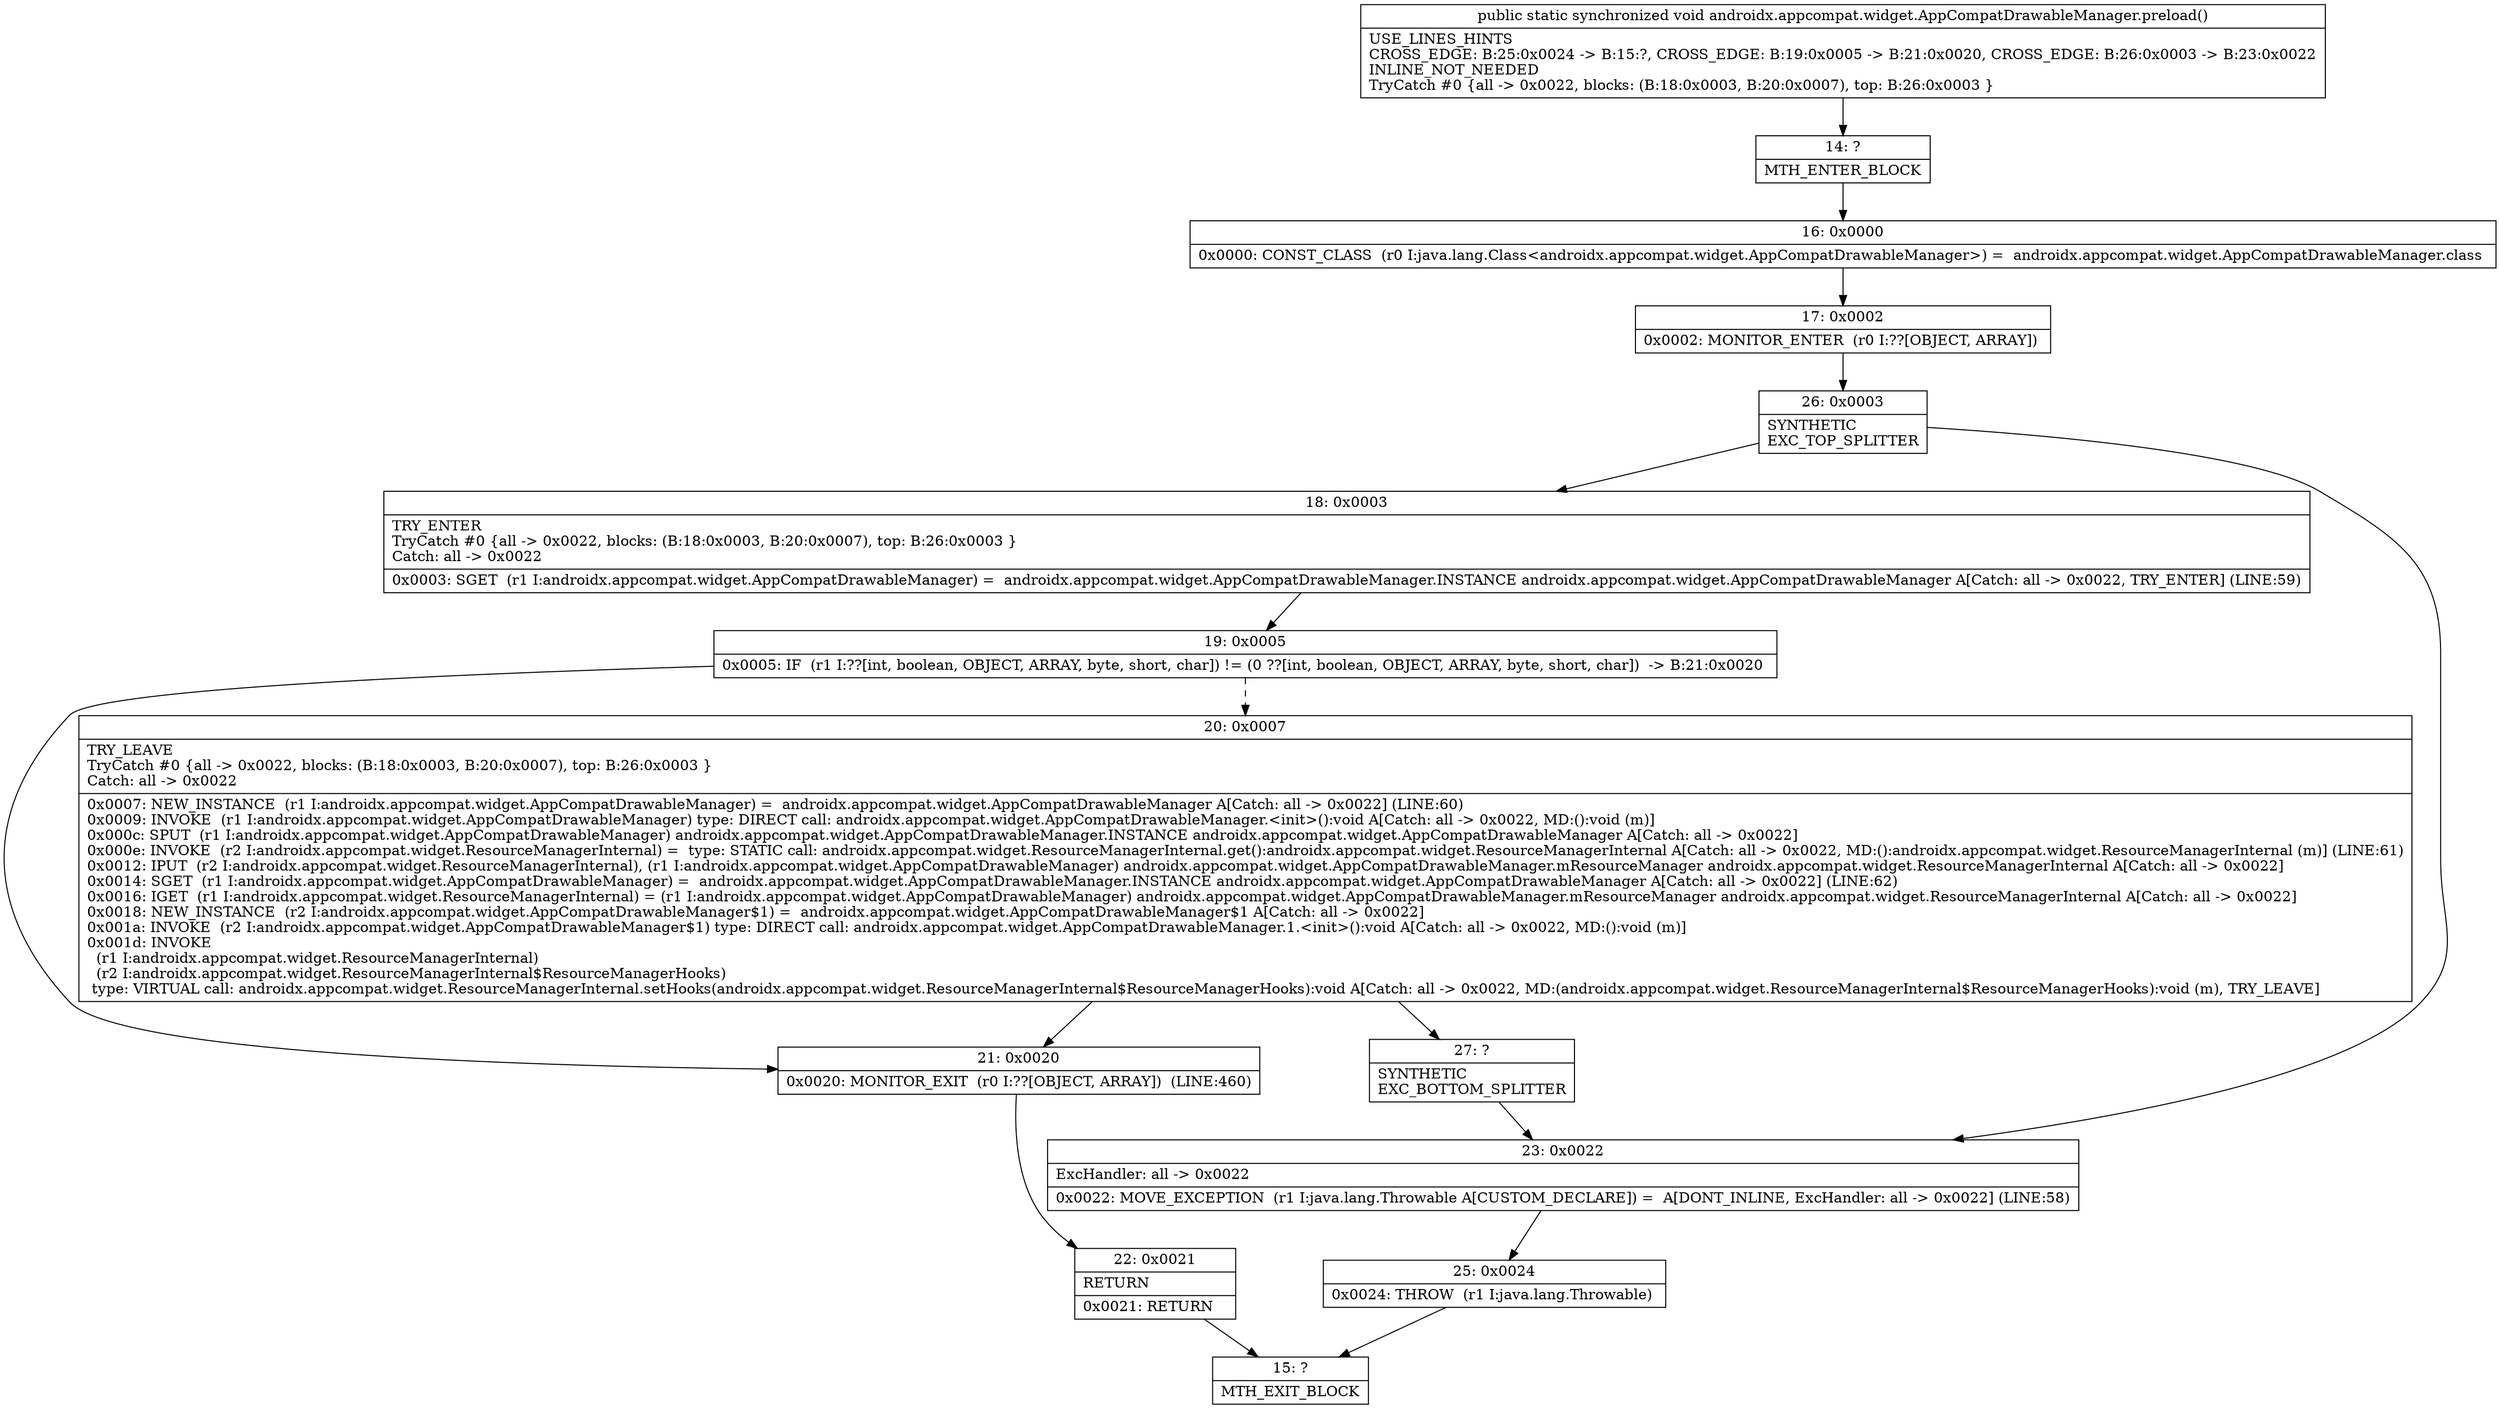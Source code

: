 digraph "CFG forandroidx.appcompat.widget.AppCompatDrawableManager.preload()V" {
Node_14 [shape=record,label="{14\:\ ?|MTH_ENTER_BLOCK\l}"];
Node_16 [shape=record,label="{16\:\ 0x0000|0x0000: CONST_CLASS  (r0 I:java.lang.Class\<androidx.appcompat.widget.AppCompatDrawableManager\>) =  androidx.appcompat.widget.AppCompatDrawableManager.class \l}"];
Node_17 [shape=record,label="{17\:\ 0x0002|0x0002: MONITOR_ENTER  (r0 I:??[OBJECT, ARRAY]) \l}"];
Node_26 [shape=record,label="{26\:\ 0x0003|SYNTHETIC\lEXC_TOP_SPLITTER\l}"];
Node_18 [shape=record,label="{18\:\ 0x0003|TRY_ENTER\lTryCatch #0 \{all \-\> 0x0022, blocks: (B:18:0x0003, B:20:0x0007), top: B:26:0x0003 \}\lCatch: all \-\> 0x0022\l|0x0003: SGET  (r1 I:androidx.appcompat.widget.AppCompatDrawableManager) =  androidx.appcompat.widget.AppCompatDrawableManager.INSTANCE androidx.appcompat.widget.AppCompatDrawableManager A[Catch: all \-\> 0x0022, TRY_ENTER] (LINE:59)\l}"];
Node_19 [shape=record,label="{19\:\ 0x0005|0x0005: IF  (r1 I:??[int, boolean, OBJECT, ARRAY, byte, short, char]) != (0 ??[int, boolean, OBJECT, ARRAY, byte, short, char])  \-\> B:21:0x0020 \l}"];
Node_20 [shape=record,label="{20\:\ 0x0007|TRY_LEAVE\lTryCatch #0 \{all \-\> 0x0022, blocks: (B:18:0x0003, B:20:0x0007), top: B:26:0x0003 \}\lCatch: all \-\> 0x0022\l|0x0007: NEW_INSTANCE  (r1 I:androidx.appcompat.widget.AppCompatDrawableManager) =  androidx.appcompat.widget.AppCompatDrawableManager A[Catch: all \-\> 0x0022] (LINE:60)\l0x0009: INVOKE  (r1 I:androidx.appcompat.widget.AppCompatDrawableManager) type: DIRECT call: androidx.appcompat.widget.AppCompatDrawableManager.\<init\>():void A[Catch: all \-\> 0x0022, MD:():void (m)]\l0x000c: SPUT  (r1 I:androidx.appcompat.widget.AppCompatDrawableManager) androidx.appcompat.widget.AppCompatDrawableManager.INSTANCE androidx.appcompat.widget.AppCompatDrawableManager A[Catch: all \-\> 0x0022]\l0x000e: INVOKE  (r2 I:androidx.appcompat.widget.ResourceManagerInternal) =  type: STATIC call: androidx.appcompat.widget.ResourceManagerInternal.get():androidx.appcompat.widget.ResourceManagerInternal A[Catch: all \-\> 0x0022, MD:():androidx.appcompat.widget.ResourceManagerInternal (m)] (LINE:61)\l0x0012: IPUT  (r2 I:androidx.appcompat.widget.ResourceManagerInternal), (r1 I:androidx.appcompat.widget.AppCompatDrawableManager) androidx.appcompat.widget.AppCompatDrawableManager.mResourceManager androidx.appcompat.widget.ResourceManagerInternal A[Catch: all \-\> 0x0022]\l0x0014: SGET  (r1 I:androidx.appcompat.widget.AppCompatDrawableManager) =  androidx.appcompat.widget.AppCompatDrawableManager.INSTANCE androidx.appcompat.widget.AppCompatDrawableManager A[Catch: all \-\> 0x0022] (LINE:62)\l0x0016: IGET  (r1 I:androidx.appcompat.widget.ResourceManagerInternal) = (r1 I:androidx.appcompat.widget.AppCompatDrawableManager) androidx.appcompat.widget.AppCompatDrawableManager.mResourceManager androidx.appcompat.widget.ResourceManagerInternal A[Catch: all \-\> 0x0022]\l0x0018: NEW_INSTANCE  (r2 I:androidx.appcompat.widget.AppCompatDrawableManager$1) =  androidx.appcompat.widget.AppCompatDrawableManager$1 A[Catch: all \-\> 0x0022]\l0x001a: INVOKE  (r2 I:androidx.appcompat.widget.AppCompatDrawableManager$1) type: DIRECT call: androidx.appcompat.widget.AppCompatDrawableManager.1.\<init\>():void A[Catch: all \-\> 0x0022, MD:():void (m)]\l0x001d: INVOKE  \l  (r1 I:androidx.appcompat.widget.ResourceManagerInternal)\l  (r2 I:androidx.appcompat.widget.ResourceManagerInternal$ResourceManagerHooks)\l type: VIRTUAL call: androidx.appcompat.widget.ResourceManagerInternal.setHooks(androidx.appcompat.widget.ResourceManagerInternal$ResourceManagerHooks):void A[Catch: all \-\> 0x0022, MD:(androidx.appcompat.widget.ResourceManagerInternal$ResourceManagerHooks):void (m), TRY_LEAVE]\l}"];
Node_27 [shape=record,label="{27\:\ ?|SYNTHETIC\lEXC_BOTTOM_SPLITTER\l}"];
Node_21 [shape=record,label="{21\:\ 0x0020|0x0020: MONITOR_EXIT  (r0 I:??[OBJECT, ARRAY])  (LINE:460)\l}"];
Node_22 [shape=record,label="{22\:\ 0x0021|RETURN\l|0x0021: RETURN   \l}"];
Node_15 [shape=record,label="{15\:\ ?|MTH_EXIT_BLOCK\l}"];
Node_23 [shape=record,label="{23\:\ 0x0022|ExcHandler: all \-\> 0x0022\l|0x0022: MOVE_EXCEPTION  (r1 I:java.lang.Throwable A[CUSTOM_DECLARE]) =  A[DONT_INLINE, ExcHandler: all \-\> 0x0022] (LINE:58)\l}"];
Node_25 [shape=record,label="{25\:\ 0x0024|0x0024: THROW  (r1 I:java.lang.Throwable) \l}"];
MethodNode[shape=record,label="{public static synchronized void androidx.appcompat.widget.AppCompatDrawableManager.preload()  | USE_LINES_HINTS\lCROSS_EDGE: B:25:0x0024 \-\> B:15:?, CROSS_EDGE: B:19:0x0005 \-\> B:21:0x0020, CROSS_EDGE: B:26:0x0003 \-\> B:23:0x0022\lINLINE_NOT_NEEDED\lTryCatch #0 \{all \-\> 0x0022, blocks: (B:18:0x0003, B:20:0x0007), top: B:26:0x0003 \}\l}"];
MethodNode -> Node_14;Node_14 -> Node_16;
Node_16 -> Node_17;
Node_17 -> Node_26;
Node_26 -> Node_18;
Node_26 -> Node_23;
Node_18 -> Node_19;
Node_19 -> Node_20[style=dashed];
Node_19 -> Node_21;
Node_20 -> Node_21;
Node_20 -> Node_27;
Node_27 -> Node_23;
Node_21 -> Node_22;
Node_22 -> Node_15;
Node_23 -> Node_25;
Node_25 -> Node_15;
}

